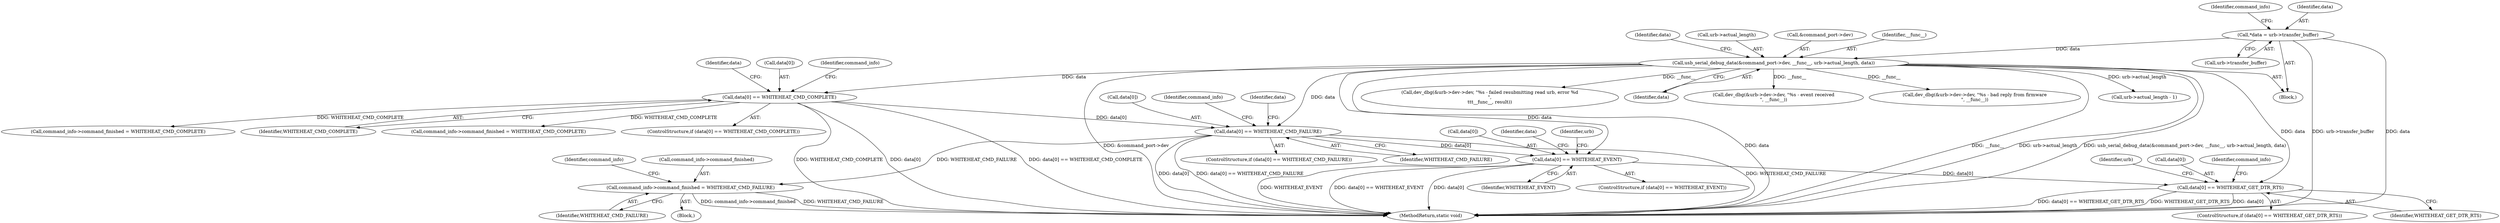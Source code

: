digraph "1_linux_6817ae225cd650fb1c3295d769298c38b1eba818@array" {
"1000201" [label="(Call,data[0] == WHITEHEAT_CMD_FAILURE)"];
"1000183" [label="(Call,data[0] == WHITEHEAT_CMD_COMPLETE)"];
"1000172" [label="(Call,usb_serial_debug_data(&command_port->dev, __func__, urb->actual_length, data))"];
"1000119" [label="(Call,*data = urb->transfer_buffer)"];
"1000207" [label="(Call,command_info->command_finished = WHITEHEAT_CMD_FAILURE)"];
"1000219" [label="(Call,data[0] == WHITEHEAT_EVENT)"];
"1000236" [label="(Call,data[0] == WHITEHEAT_GET_DTR_RTS)"];
"1000208" [label="(Call,command_info->command_finished)"];
"1000200" [label="(ControlStructure,if (data[0] == WHITEHEAT_CMD_FAILURE))"];
"1000201" [label="(Call,data[0] == WHITEHEAT_CMD_FAILURE)"];
"1000284" [label="(Call,dev_dbg(&urb->dev->dev, \"%s - failed resubmitting read urb, error %d\n\",\n\t\t\t__func__, result))"];
"1000185" [label="(Identifier,data)"];
"1000181" [label="(Identifier,data)"];
"1000126" [label="(Identifier,command_info)"];
"1000178" [label="(Call,urb->actual_length)"];
"1000237" [label="(Call,data[0])"];
"1000184" [label="(Call,data[0])"];
"1000218" [label="(ControlStructure,if (data[0] == WHITEHEAT_EVENT))"];
"1000191" [label="(Identifier,command_info)"];
"1000225" [label="(Call,dev_dbg(&urb->dev->dev, \"%s - event received\n\", __func__))"];
"1000223" [label="(Identifier,WHITEHEAT_EVENT)"];
"1000244" [label="(Identifier,command_info)"];
"1000183" [label="(Call,data[0] == WHITEHEAT_CMD_COMPLETE)"];
"1000207" [label="(Call,command_info->command_finished = WHITEHEAT_CMD_FAILURE)"];
"1000206" [label="(Block,)"];
"1000255" [label="(Call,command_info->command_finished = WHITEHEAT_CMD_COMPLETE)"];
"1000187" [label="(Identifier,WHITEHEAT_CMD_COMPLETE)"];
"1000119" [label="(Call,*data = urb->transfer_buffer)"];
"1000205" [label="(Identifier,WHITEHEAT_CMD_FAILURE)"];
"1000202" [label="(Call,data[0])"];
"1000219" [label="(Call,data[0] == WHITEHEAT_EVENT)"];
"1000270" [label="(Identifier,urb)"];
"1000172" [label="(Call,usb_serial_debug_data(&command_port->dev, __func__, urb->actual_length, data))"];
"1000235" [label="(ControlStructure,if (data[0] == WHITEHEAT_GET_DTR_RTS))"];
"1000229" [label="(Identifier,urb)"];
"1000209" [label="(Identifier,command_info)"];
"1000221" [label="(Identifier,data)"];
"1000203" [label="(Identifier,data)"];
"1000266" [label="(Call,dev_dbg(&urb->dev->dev, \"%s - bad reply from firmware\n\", __func__))"];
"1000211" [label="(Identifier,WHITEHEAT_CMD_FAILURE)"];
"1000215" [label="(Identifier,command_info)"];
"1000220" [label="(Call,data[0])"];
"1000238" [label="(Identifier,data)"];
"1000240" [label="(Identifier,WHITEHEAT_GET_DTR_RTS)"];
"1000173" [label="(Call,&command_port->dev)"];
"1000104" [label="(Block,)"];
"1000236" [label="(Call,data[0] == WHITEHEAT_GET_DTR_RTS)"];
"1000177" [label="(Identifier,__func__)"];
"1000294" [label="(MethodReturn,static void)"];
"1000189" [label="(Call,command_info->command_finished = WHITEHEAT_CMD_COMPLETE)"];
"1000121" [label="(Call,urb->transfer_buffer)"];
"1000250" [label="(Call,urb->actual_length - 1)"];
"1000182" [label="(ControlStructure,if (data[0] == WHITEHEAT_CMD_COMPLETE))"];
"1000120" [label="(Identifier,data)"];
"1000201" -> "1000200"  [label="AST: "];
"1000201" -> "1000205"  [label="CFG: "];
"1000202" -> "1000201"  [label="AST: "];
"1000205" -> "1000201"  [label="AST: "];
"1000209" -> "1000201"  [label="CFG: "];
"1000221" -> "1000201"  [label="CFG: "];
"1000201" -> "1000294"  [label="DDG: data[0] == WHITEHEAT_CMD_FAILURE"];
"1000201" -> "1000294"  [label="DDG: WHITEHEAT_CMD_FAILURE"];
"1000201" -> "1000294"  [label="DDG: data[0]"];
"1000183" -> "1000201"  [label="DDG: data[0]"];
"1000172" -> "1000201"  [label="DDG: data"];
"1000201" -> "1000207"  [label="DDG: WHITEHEAT_CMD_FAILURE"];
"1000201" -> "1000219"  [label="DDG: data[0]"];
"1000183" -> "1000182"  [label="AST: "];
"1000183" -> "1000187"  [label="CFG: "];
"1000184" -> "1000183"  [label="AST: "];
"1000187" -> "1000183"  [label="AST: "];
"1000191" -> "1000183"  [label="CFG: "];
"1000203" -> "1000183"  [label="CFG: "];
"1000183" -> "1000294"  [label="DDG: WHITEHEAT_CMD_COMPLETE"];
"1000183" -> "1000294"  [label="DDG: data[0]"];
"1000183" -> "1000294"  [label="DDG: data[0] == WHITEHEAT_CMD_COMPLETE"];
"1000172" -> "1000183"  [label="DDG: data"];
"1000183" -> "1000189"  [label="DDG: WHITEHEAT_CMD_COMPLETE"];
"1000183" -> "1000255"  [label="DDG: WHITEHEAT_CMD_COMPLETE"];
"1000172" -> "1000104"  [label="AST: "];
"1000172" -> "1000181"  [label="CFG: "];
"1000173" -> "1000172"  [label="AST: "];
"1000177" -> "1000172"  [label="AST: "];
"1000178" -> "1000172"  [label="AST: "];
"1000181" -> "1000172"  [label="AST: "];
"1000185" -> "1000172"  [label="CFG: "];
"1000172" -> "1000294"  [label="DDG: data"];
"1000172" -> "1000294"  [label="DDG: __func__"];
"1000172" -> "1000294"  [label="DDG: urb->actual_length"];
"1000172" -> "1000294"  [label="DDG: usb_serial_debug_data(&command_port->dev, __func__, urb->actual_length, data)"];
"1000172" -> "1000294"  [label="DDG: &command_port->dev"];
"1000119" -> "1000172"  [label="DDG: data"];
"1000172" -> "1000219"  [label="DDG: data"];
"1000172" -> "1000225"  [label="DDG: __func__"];
"1000172" -> "1000236"  [label="DDG: data"];
"1000172" -> "1000250"  [label="DDG: urb->actual_length"];
"1000172" -> "1000266"  [label="DDG: __func__"];
"1000172" -> "1000284"  [label="DDG: __func__"];
"1000119" -> "1000104"  [label="AST: "];
"1000119" -> "1000121"  [label="CFG: "];
"1000120" -> "1000119"  [label="AST: "];
"1000121" -> "1000119"  [label="AST: "];
"1000126" -> "1000119"  [label="CFG: "];
"1000119" -> "1000294"  [label="DDG: urb->transfer_buffer"];
"1000119" -> "1000294"  [label="DDG: data"];
"1000207" -> "1000206"  [label="AST: "];
"1000207" -> "1000211"  [label="CFG: "];
"1000208" -> "1000207"  [label="AST: "];
"1000211" -> "1000207"  [label="AST: "];
"1000215" -> "1000207"  [label="CFG: "];
"1000207" -> "1000294"  [label="DDG: command_info->command_finished"];
"1000207" -> "1000294"  [label="DDG: WHITEHEAT_CMD_FAILURE"];
"1000219" -> "1000218"  [label="AST: "];
"1000219" -> "1000223"  [label="CFG: "];
"1000220" -> "1000219"  [label="AST: "];
"1000223" -> "1000219"  [label="AST: "];
"1000229" -> "1000219"  [label="CFG: "];
"1000238" -> "1000219"  [label="CFG: "];
"1000219" -> "1000294"  [label="DDG: WHITEHEAT_EVENT"];
"1000219" -> "1000294"  [label="DDG: data[0] == WHITEHEAT_EVENT"];
"1000219" -> "1000294"  [label="DDG: data[0]"];
"1000219" -> "1000236"  [label="DDG: data[0]"];
"1000236" -> "1000235"  [label="AST: "];
"1000236" -> "1000240"  [label="CFG: "];
"1000237" -> "1000236"  [label="AST: "];
"1000240" -> "1000236"  [label="AST: "];
"1000244" -> "1000236"  [label="CFG: "];
"1000270" -> "1000236"  [label="CFG: "];
"1000236" -> "1000294"  [label="DDG: data[0]"];
"1000236" -> "1000294"  [label="DDG: data[0] == WHITEHEAT_GET_DTR_RTS"];
"1000236" -> "1000294"  [label="DDG: WHITEHEAT_GET_DTR_RTS"];
}
